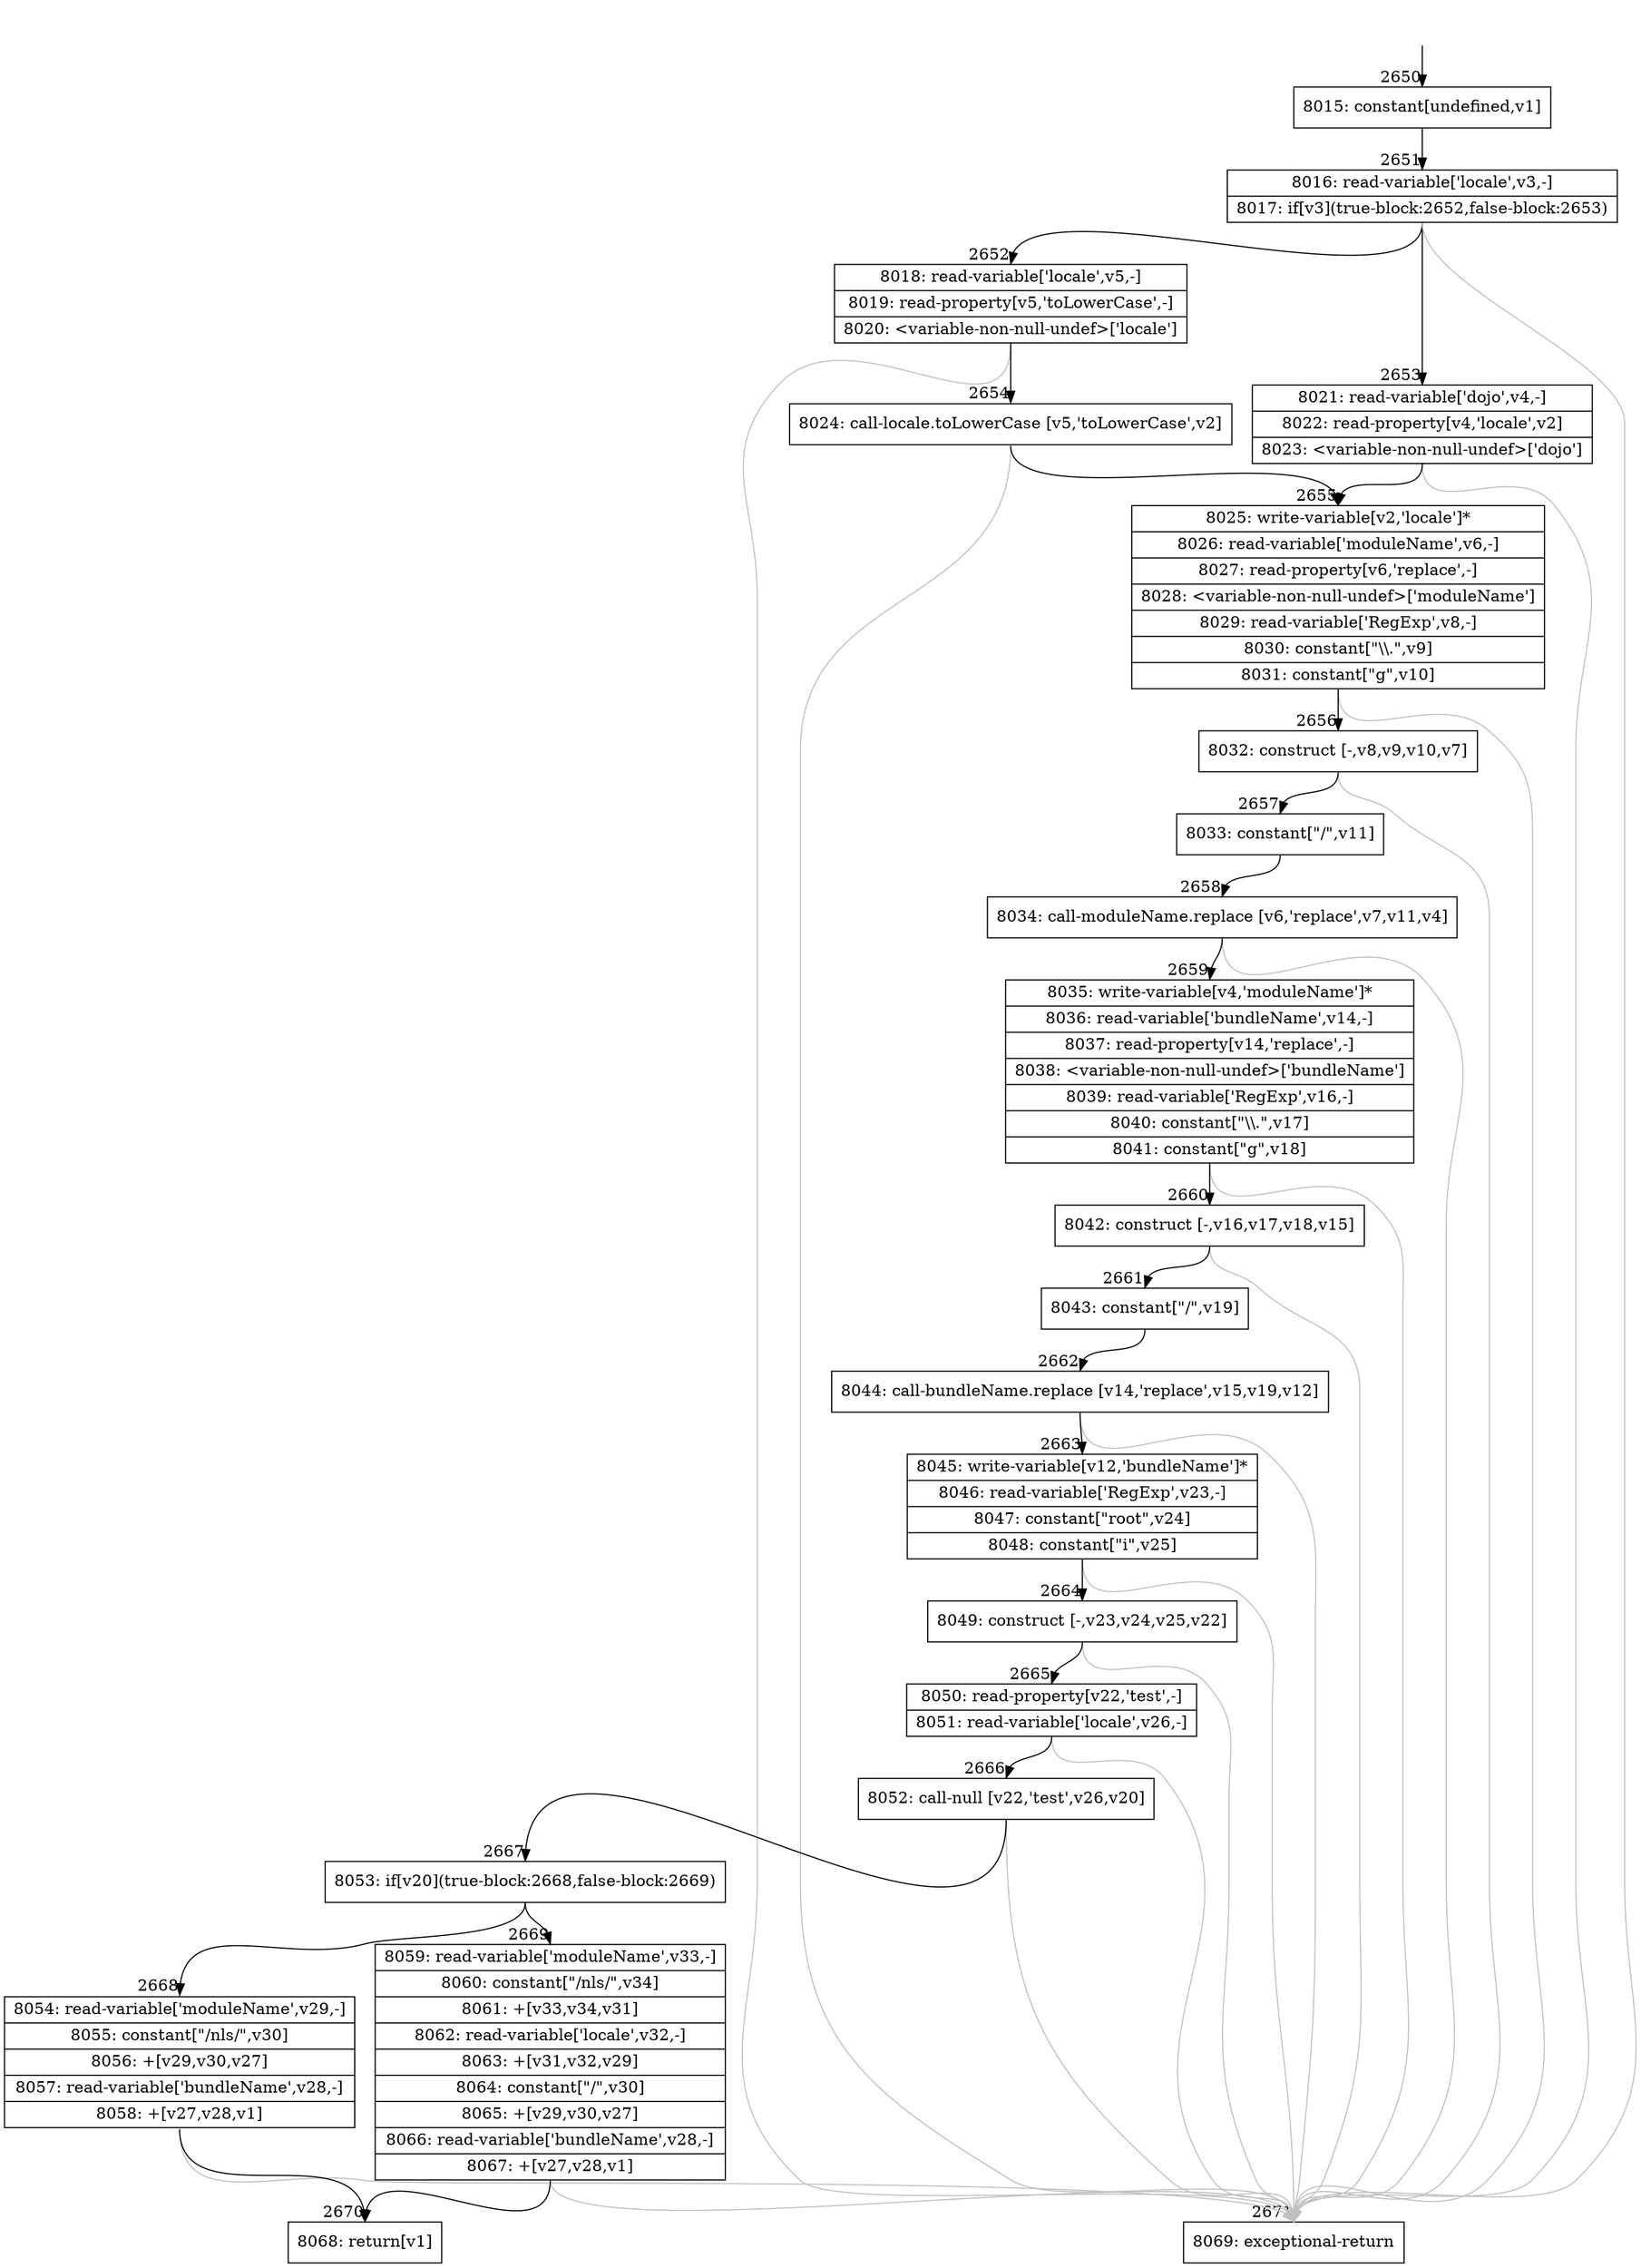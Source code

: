 digraph {
rankdir="TD"
BB_entry157[shape=none,label=""];
BB_entry157 -> BB2650 [tailport=s, headport=n, headlabel="    2650"]
BB2650 [shape=record label="{8015: constant[undefined,v1]}" ] 
BB2650 -> BB2651 [tailport=s, headport=n, headlabel="      2651"]
BB2651 [shape=record label="{8016: read-variable['locale',v3,-]|8017: if[v3](true-block:2652,false-block:2653)}" ] 
BB2651 -> BB2652 [tailport=s, headport=n, headlabel="      2652"]
BB2651 -> BB2653 [tailport=s, headport=n, headlabel="      2653"]
BB2651 -> BB2671 [tailport=s, headport=n, color=gray, headlabel="      2671"]
BB2652 [shape=record label="{8018: read-variable['locale',v5,-]|8019: read-property[v5,'toLowerCase',-]|8020: \<variable-non-null-undef\>['locale']}" ] 
BB2652 -> BB2654 [tailport=s, headport=n, headlabel="      2654"]
BB2652 -> BB2671 [tailport=s, headport=n, color=gray]
BB2653 [shape=record label="{8021: read-variable['dojo',v4,-]|8022: read-property[v4,'locale',v2]|8023: \<variable-non-null-undef\>['dojo']}" ] 
BB2653 -> BB2655 [tailport=s, headport=n, headlabel="      2655"]
BB2653 -> BB2671 [tailport=s, headport=n, color=gray]
BB2654 [shape=record label="{8024: call-locale.toLowerCase [v5,'toLowerCase',v2]}" ] 
BB2654 -> BB2655 [tailport=s, headport=n]
BB2654 -> BB2671 [tailport=s, headport=n, color=gray]
BB2655 [shape=record label="{8025: write-variable[v2,'locale']*|8026: read-variable['moduleName',v6,-]|8027: read-property[v6,'replace',-]|8028: \<variable-non-null-undef\>['moduleName']|8029: read-variable['RegExp',v8,-]|8030: constant[\"\\\\.\",v9]|8031: constant[\"g\",v10]}" ] 
BB2655 -> BB2656 [tailport=s, headport=n, headlabel="      2656"]
BB2655 -> BB2671 [tailport=s, headport=n, color=gray]
BB2656 [shape=record label="{8032: construct [-,v8,v9,v10,v7]}" ] 
BB2656 -> BB2657 [tailport=s, headport=n, headlabel="      2657"]
BB2656 -> BB2671 [tailport=s, headport=n, color=gray]
BB2657 [shape=record label="{8033: constant[\"/\",v11]}" ] 
BB2657 -> BB2658 [tailport=s, headport=n, headlabel="      2658"]
BB2658 [shape=record label="{8034: call-moduleName.replace [v6,'replace',v7,v11,v4]}" ] 
BB2658 -> BB2659 [tailport=s, headport=n, headlabel="      2659"]
BB2658 -> BB2671 [tailport=s, headport=n, color=gray]
BB2659 [shape=record label="{8035: write-variable[v4,'moduleName']*|8036: read-variable['bundleName',v14,-]|8037: read-property[v14,'replace',-]|8038: \<variable-non-null-undef\>['bundleName']|8039: read-variable['RegExp',v16,-]|8040: constant[\"\\\\.\",v17]|8041: constant[\"g\",v18]}" ] 
BB2659 -> BB2660 [tailport=s, headport=n, headlabel="      2660"]
BB2659 -> BB2671 [tailport=s, headport=n, color=gray]
BB2660 [shape=record label="{8042: construct [-,v16,v17,v18,v15]}" ] 
BB2660 -> BB2661 [tailport=s, headport=n, headlabel="      2661"]
BB2660 -> BB2671 [tailport=s, headport=n, color=gray]
BB2661 [shape=record label="{8043: constant[\"/\",v19]}" ] 
BB2661 -> BB2662 [tailport=s, headport=n, headlabel="      2662"]
BB2662 [shape=record label="{8044: call-bundleName.replace [v14,'replace',v15,v19,v12]}" ] 
BB2662 -> BB2663 [tailport=s, headport=n, headlabel="      2663"]
BB2662 -> BB2671 [tailport=s, headport=n, color=gray]
BB2663 [shape=record label="{8045: write-variable[v12,'bundleName']*|8046: read-variable['RegExp',v23,-]|8047: constant[\"root\",v24]|8048: constant[\"i\",v25]}" ] 
BB2663 -> BB2664 [tailport=s, headport=n, headlabel="      2664"]
BB2663 -> BB2671 [tailport=s, headport=n, color=gray]
BB2664 [shape=record label="{8049: construct [-,v23,v24,v25,v22]}" ] 
BB2664 -> BB2665 [tailport=s, headport=n, headlabel="      2665"]
BB2664 -> BB2671 [tailport=s, headport=n, color=gray]
BB2665 [shape=record label="{8050: read-property[v22,'test',-]|8051: read-variable['locale',v26,-]}" ] 
BB2665 -> BB2666 [tailport=s, headport=n, headlabel="      2666"]
BB2665 -> BB2671 [tailport=s, headport=n, color=gray]
BB2666 [shape=record label="{8052: call-null [v22,'test',v26,v20]}" ] 
BB2666 -> BB2667 [tailport=s, headport=n, headlabel="      2667"]
BB2666 -> BB2671 [tailport=s, headport=n, color=gray]
BB2667 [shape=record label="{8053: if[v20](true-block:2668,false-block:2669)}" ] 
BB2667 -> BB2668 [tailport=s, headport=n, headlabel="      2668"]
BB2667 -> BB2669 [tailport=s, headport=n, headlabel="      2669"]
BB2668 [shape=record label="{8054: read-variable['moduleName',v29,-]|8055: constant[\"/nls/\",v30]|8056: +[v29,v30,v27]|8057: read-variable['bundleName',v28,-]|8058: +[v27,v28,v1]}" ] 
BB2668 -> BB2670 [tailport=s, headport=n, headlabel="      2670"]
BB2668 -> BB2671 [tailport=s, headport=n, color=gray]
BB2669 [shape=record label="{8059: read-variable['moduleName',v33,-]|8060: constant[\"/nls/\",v34]|8061: +[v33,v34,v31]|8062: read-variable['locale',v32,-]|8063: +[v31,v32,v29]|8064: constant[\"/\",v30]|8065: +[v29,v30,v27]|8066: read-variable['bundleName',v28,-]|8067: +[v27,v28,v1]}" ] 
BB2669 -> BB2670 [tailport=s, headport=n]
BB2669 -> BB2671 [tailport=s, headport=n, color=gray]
BB2670 [shape=record label="{8068: return[v1]}" ] 
BB2671 [shape=record label="{8069: exceptional-return}" ] 
//#$~ 2941
}
